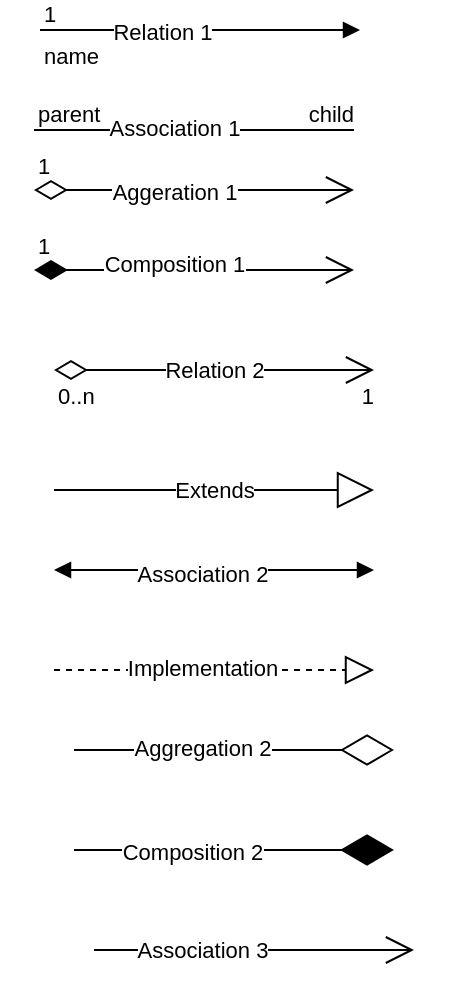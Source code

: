 <mxfile version="14.4.2" type="device"><diagram id="C5RBs43oDa-KdzZeNtuy" name="Page-1"><mxGraphModel dx="1185" dy="695" grid="1" gridSize="10" guides="1" tooltips="1" connect="1" arrows="1" fold="1" page="1" pageScale="1" pageWidth="827" pageHeight="1169" math="0" shadow="0"><root><mxCell id="WIyWlLk6GJQsqaUBKTNV-0"/><mxCell id="WIyWlLk6GJQsqaUBKTNV-1" parent="WIyWlLk6GJQsqaUBKTNV-0"/><mxCell id="8zDjNBkWzxr-PrvjtEN1-35" value="name" style="endArrow=block;endFill=1;html=1;edgeStyle=orthogonalEdgeStyle;align=left;verticalAlign=top;" edge="1" parent="WIyWlLk6GJQsqaUBKTNV-1"><mxGeometry x="-1" relative="1" as="geometry"><mxPoint x="333" y="70" as="sourcePoint"/><mxPoint x="493" y="70" as="targetPoint"/></mxGeometry></mxCell><mxCell id="8zDjNBkWzxr-PrvjtEN1-36" value="1" style="edgeLabel;resizable=0;html=1;align=left;verticalAlign=bottom;" connectable="0" vertex="1" parent="8zDjNBkWzxr-PrvjtEN1-35"><mxGeometry x="-1" relative="1" as="geometry"/></mxCell><mxCell id="8zDjNBkWzxr-PrvjtEN1-37" value="Relation 1" style="edgeLabel;html=1;align=center;verticalAlign=middle;resizable=0;points=[];" vertex="1" connectable="0" parent="8zDjNBkWzxr-PrvjtEN1-35"><mxGeometry x="-0.235" y="-1" relative="1" as="geometry"><mxPoint as="offset"/></mxGeometry></mxCell><mxCell id="8zDjNBkWzxr-PrvjtEN1-38" value="" style="endArrow=none;html=1;edgeStyle=orthogonalEdgeStyle;" edge="1" parent="WIyWlLk6GJQsqaUBKTNV-1"><mxGeometry relative="1" as="geometry"><mxPoint x="330" y="120" as="sourcePoint"/><mxPoint x="490" y="120" as="targetPoint"/></mxGeometry></mxCell><mxCell id="8zDjNBkWzxr-PrvjtEN1-39" value="parent" style="edgeLabel;resizable=0;html=1;align=left;verticalAlign=bottom;" connectable="0" vertex="1" parent="8zDjNBkWzxr-PrvjtEN1-38"><mxGeometry x="-1" relative="1" as="geometry"/></mxCell><mxCell id="8zDjNBkWzxr-PrvjtEN1-40" value="child" style="edgeLabel;resizable=0;html=1;align=right;verticalAlign=bottom;" connectable="0" vertex="1" parent="8zDjNBkWzxr-PrvjtEN1-38"><mxGeometry x="1" relative="1" as="geometry"/></mxCell><mxCell id="8zDjNBkWzxr-PrvjtEN1-41" value="Association 1" style="edgeLabel;html=1;align=center;verticalAlign=middle;resizable=0;points=[];" vertex="1" connectable="0" parent="8zDjNBkWzxr-PrvjtEN1-38"><mxGeometry x="-0.271" y="1" relative="1" as="geometry"><mxPoint x="11.67" as="offset"/></mxGeometry></mxCell><mxCell id="8zDjNBkWzxr-PrvjtEN1-42" value="1" style="endArrow=open;html=1;endSize=12;startArrow=diamondThin;startSize=14;startFill=0;edgeStyle=orthogonalEdgeStyle;align=left;verticalAlign=bottom;" edge="1" parent="WIyWlLk6GJQsqaUBKTNV-1"><mxGeometry x="-1" y="3" relative="1" as="geometry"><mxPoint x="330" y="150" as="sourcePoint"/><mxPoint x="490" y="150" as="targetPoint"/></mxGeometry></mxCell><mxCell id="8zDjNBkWzxr-PrvjtEN1-43" value="Aggeration 1" style="edgeLabel;html=1;align=center;verticalAlign=middle;resizable=0;points=[];" vertex="1" connectable="0" parent="8zDjNBkWzxr-PrvjtEN1-42"><mxGeometry x="-0.292" y="-1" relative="1" as="geometry"><mxPoint x="13.33" as="offset"/></mxGeometry></mxCell><mxCell id="8zDjNBkWzxr-PrvjtEN1-44" value="1" style="endArrow=open;html=1;endSize=12;startArrow=diamondThin;startSize=14;startFill=1;edgeStyle=orthogonalEdgeStyle;align=left;verticalAlign=bottom;" edge="1" parent="WIyWlLk6GJQsqaUBKTNV-1"><mxGeometry x="-1" y="3" relative="1" as="geometry"><mxPoint x="330" y="190" as="sourcePoint"/><mxPoint x="490" y="190" as="targetPoint"/></mxGeometry></mxCell><mxCell id="8zDjNBkWzxr-PrvjtEN1-45" value="Composition 1" style="edgeLabel;html=1;align=center;verticalAlign=middle;resizable=0;points=[];" vertex="1" connectable="0" parent="8zDjNBkWzxr-PrvjtEN1-44"><mxGeometry x="-0.354" y="3" relative="1" as="geometry"><mxPoint x="18.33" as="offset"/></mxGeometry></mxCell><mxCell id="8zDjNBkWzxr-PrvjtEN1-46" value="Relation 2" style="endArrow=open;html=1;endSize=12;startArrow=diamondThin;startSize=14;startFill=0;edgeStyle=orthogonalEdgeStyle;" edge="1" parent="WIyWlLk6GJQsqaUBKTNV-1"><mxGeometry relative="1" as="geometry"><mxPoint x="340" y="240" as="sourcePoint"/><mxPoint x="500" y="240" as="targetPoint"/></mxGeometry></mxCell><mxCell id="8zDjNBkWzxr-PrvjtEN1-47" value="0..n" style="edgeLabel;resizable=0;html=1;align=left;verticalAlign=top;" connectable="0" vertex="1" parent="8zDjNBkWzxr-PrvjtEN1-46"><mxGeometry x="-1" relative="1" as="geometry"/></mxCell><mxCell id="8zDjNBkWzxr-PrvjtEN1-48" value="1" style="edgeLabel;resizable=0;html=1;align=right;verticalAlign=top;" connectable="0" vertex="1" parent="8zDjNBkWzxr-PrvjtEN1-46"><mxGeometry x="1" relative="1" as="geometry"/></mxCell><mxCell id="8zDjNBkWzxr-PrvjtEN1-50" value="Extends" style="endArrow=block;endSize=16;endFill=0;html=1;" edge="1" parent="WIyWlLk6GJQsqaUBKTNV-1"><mxGeometry width="160" relative="1" as="geometry"><mxPoint x="340" y="300" as="sourcePoint"/><mxPoint x="500" y="300" as="targetPoint"/></mxGeometry></mxCell><mxCell id="8zDjNBkWzxr-PrvjtEN1-51" value="" style="endArrow=block;startArrow=block;endFill=1;startFill=1;html=1;" edge="1" parent="WIyWlLk6GJQsqaUBKTNV-1"><mxGeometry width="160" relative="1" as="geometry"><mxPoint x="340" y="340" as="sourcePoint"/><mxPoint x="500" y="340" as="targetPoint"/></mxGeometry></mxCell><mxCell id="8zDjNBkWzxr-PrvjtEN1-52" value="Association 2" style="edgeLabel;html=1;align=center;verticalAlign=middle;resizable=0;points=[];" vertex="1" connectable="0" parent="8zDjNBkWzxr-PrvjtEN1-51"><mxGeometry x="-0.25" y="-2" relative="1" as="geometry"><mxPoint x="14" as="offset"/></mxGeometry></mxCell><mxCell id="8zDjNBkWzxr-PrvjtEN1-53" value="" style="endArrow=block;dashed=1;endFill=0;endSize=12;html=1;" edge="1" parent="WIyWlLk6GJQsqaUBKTNV-1"><mxGeometry width="160" relative="1" as="geometry"><mxPoint x="340" y="390" as="sourcePoint"/><mxPoint x="500" y="390" as="targetPoint"/></mxGeometry></mxCell><mxCell id="8zDjNBkWzxr-PrvjtEN1-54" value="Implementation" style="edgeLabel;html=1;align=center;verticalAlign=middle;resizable=0;points=[];" vertex="1" connectable="0" parent="8zDjNBkWzxr-PrvjtEN1-53"><mxGeometry x="-0.271" y="1" relative="1" as="geometry"><mxPoint x="15.67" as="offset"/></mxGeometry></mxCell><mxCell id="8zDjNBkWzxr-PrvjtEN1-55" value="" style="endArrow=diamondThin;endFill=0;endSize=24;html=1;" edge="1" parent="WIyWlLk6GJQsqaUBKTNV-1"><mxGeometry width="160" relative="1" as="geometry"><mxPoint x="350" y="430" as="sourcePoint"/><mxPoint x="510" y="430" as="targetPoint"/></mxGeometry></mxCell><mxCell id="8zDjNBkWzxr-PrvjtEN1-56" value="Aggregation 2" style="edgeLabel;html=1;align=center;verticalAlign=middle;resizable=0;points=[];" vertex="1" connectable="0" parent="8zDjNBkWzxr-PrvjtEN1-55"><mxGeometry x="-0.292" y="1" relative="1" as="geometry"><mxPoint x="7.33" as="offset"/></mxGeometry></mxCell><mxCell id="8zDjNBkWzxr-PrvjtEN1-57" value="" style="endArrow=diamondThin;endFill=1;endSize=24;html=1;" edge="1" parent="WIyWlLk6GJQsqaUBKTNV-1"><mxGeometry width="160" relative="1" as="geometry"><mxPoint x="350" y="480" as="sourcePoint"/><mxPoint x="510" y="480" as="targetPoint"/></mxGeometry></mxCell><mxCell id="8zDjNBkWzxr-PrvjtEN1-58" value="Composition 2" style="edgeLabel;html=1;align=center;verticalAlign=middle;resizable=0;points=[];" vertex="1" connectable="0" parent="8zDjNBkWzxr-PrvjtEN1-57"><mxGeometry x="-0.271" y="-1" relative="1" as="geometry"><mxPoint as="offset"/></mxGeometry></mxCell><mxCell id="8zDjNBkWzxr-PrvjtEN1-59" value="" style="endArrow=open;endFill=1;endSize=12;html=1;" edge="1" parent="WIyWlLk6GJQsqaUBKTNV-1"><mxGeometry width="160" relative="1" as="geometry"><mxPoint x="360" y="530" as="sourcePoint"/><mxPoint x="520" y="530" as="targetPoint"/></mxGeometry></mxCell><mxCell id="8zDjNBkWzxr-PrvjtEN1-60" value="Association 3" style="edgeLabel;html=1;align=center;verticalAlign=middle;resizable=0;points=[];" vertex="1" connectable="0" parent="8zDjNBkWzxr-PrvjtEN1-59"><mxGeometry x="-0.479" relative="1" as="geometry"><mxPoint x="12.33" as="offset"/></mxGeometry></mxCell></root></mxGraphModel></diagram></mxfile>